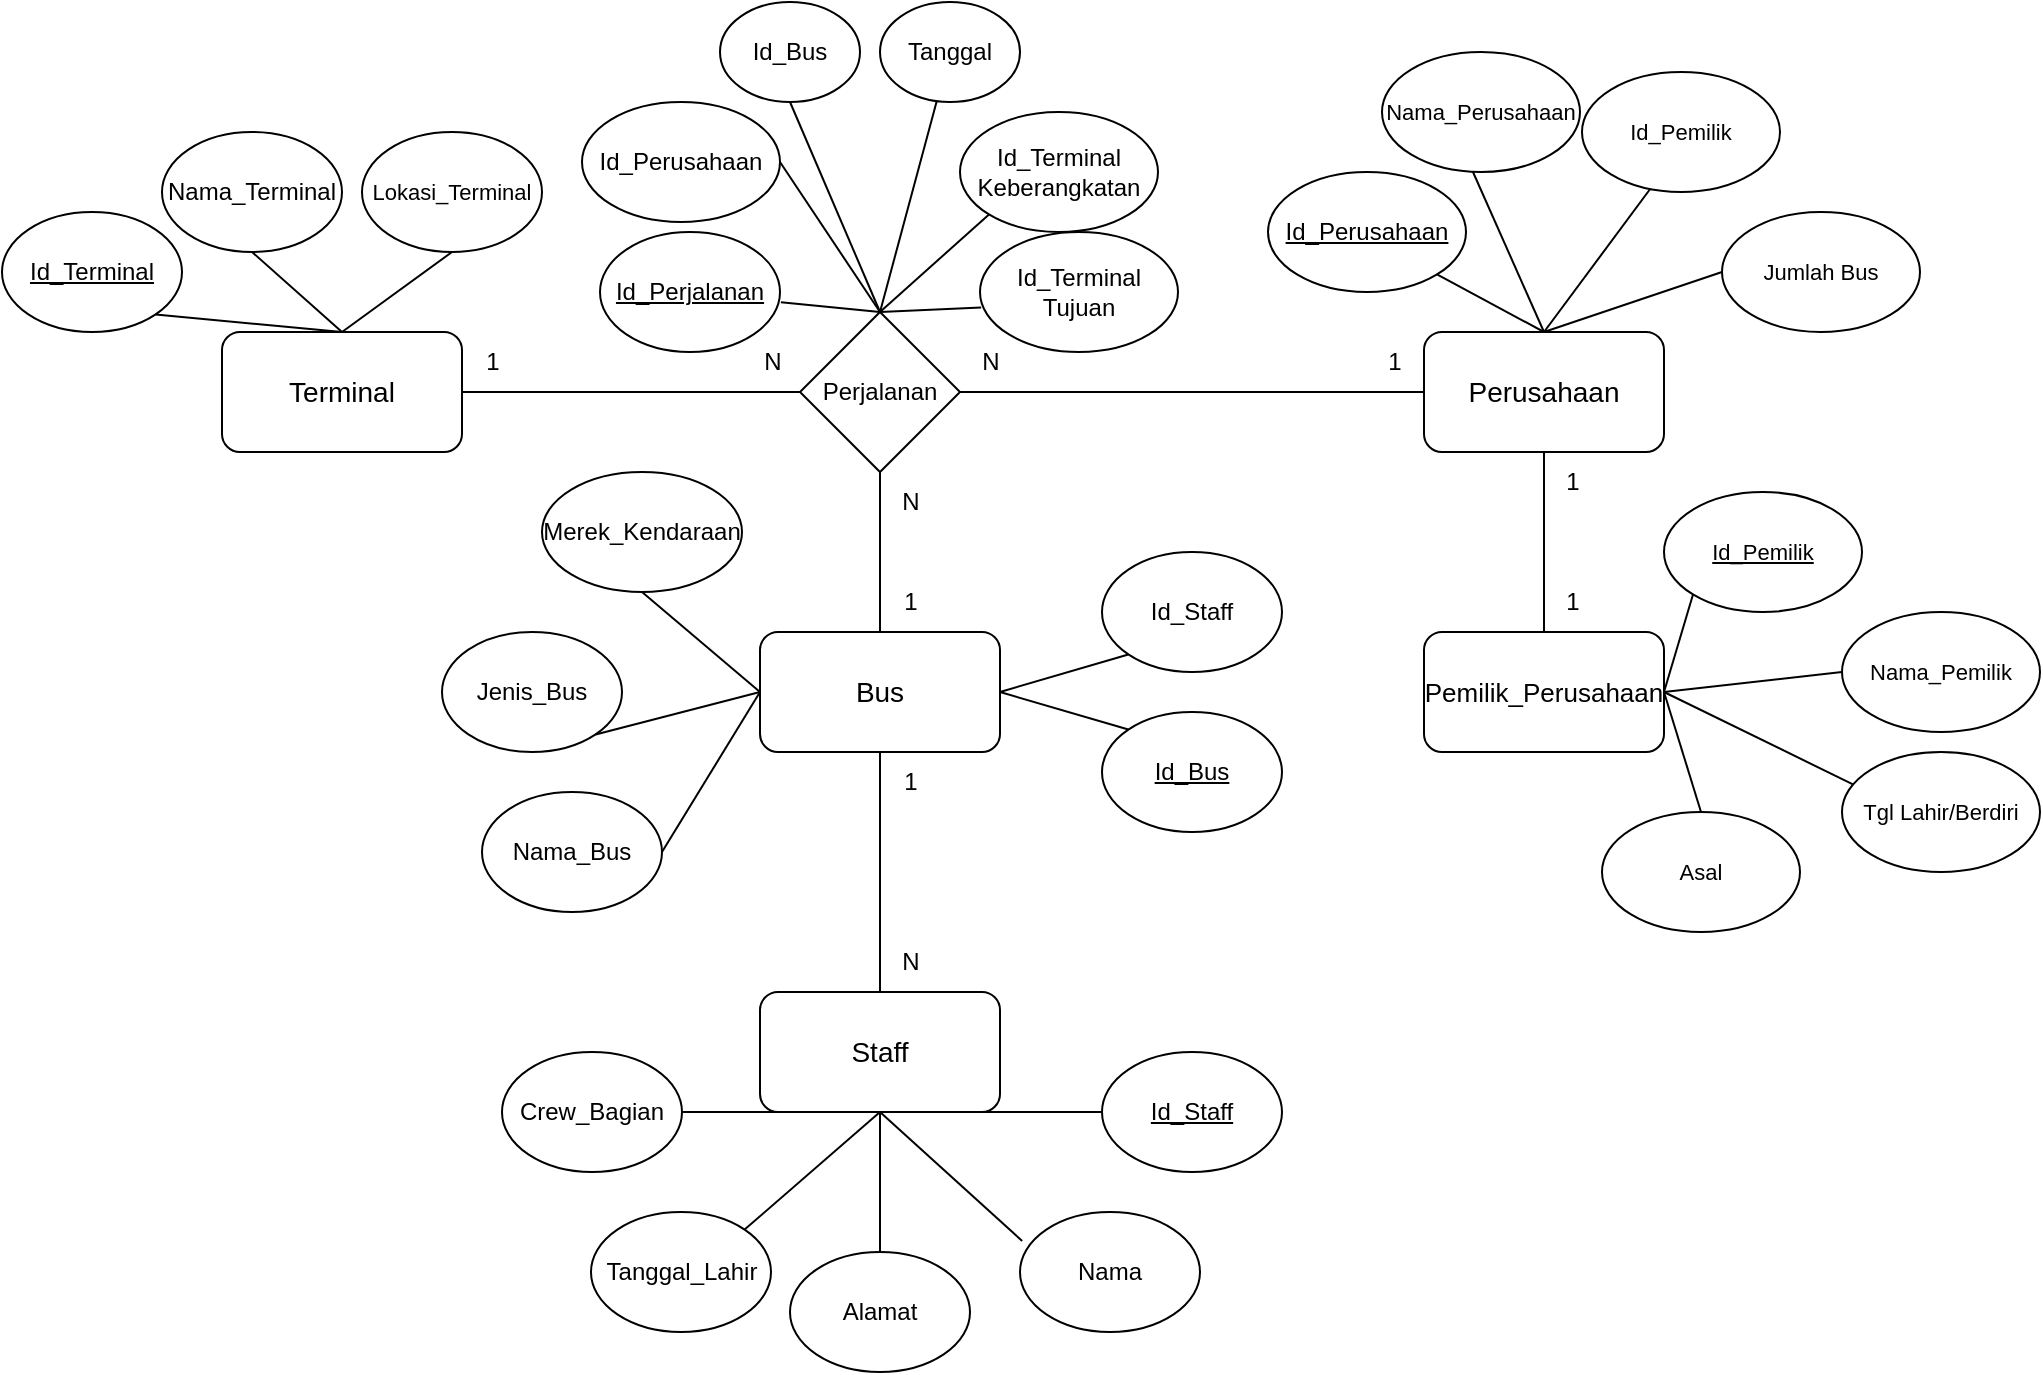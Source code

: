 <mxfile version="24.2.5" type="device">
  <diagram name="Page-1" id="5sKzT_0DQNSyHnKZz3Gd">
    <mxGraphModel dx="2625" dy="1393" grid="1" gridSize="10" guides="1" tooltips="1" connect="1" arrows="1" fold="1" page="1" pageScale="1" pageWidth="850" pageHeight="1100" math="0" shadow="0">
      <root>
        <mxCell id="0" />
        <mxCell id="1" parent="0" />
        <mxCell id="CA8oVotRneskB4zE-EfX-1" value="&lt;font style=&quot;font-size: 14px;&quot;&gt;Terminal&lt;/font&gt;" style="rounded=1;whiteSpace=wrap;html=1;" parent="1" vertex="1">
          <mxGeometry x="120" y="200" width="120" height="60" as="geometry" />
        </mxCell>
        <mxCell id="CA8oVotRneskB4zE-EfX-2" value="&lt;u&gt;Id_Terminal&lt;/u&gt;" style="ellipse;whiteSpace=wrap;html=1;" parent="1" vertex="1">
          <mxGeometry x="10" y="140" width="90" height="60" as="geometry" />
        </mxCell>
        <mxCell id="CA8oVotRneskB4zE-EfX-3" value="Nama_Terminal" style="ellipse;whiteSpace=wrap;html=1;" parent="1" vertex="1">
          <mxGeometry x="90" y="100" width="90" height="60" as="geometry" />
        </mxCell>
        <mxCell id="CA8oVotRneskB4zE-EfX-4" value="&lt;font style=&quot;font-size: 11px;&quot;&gt;Lokasi_Terminal&lt;/font&gt;" style="ellipse;whiteSpace=wrap;html=1;" parent="1" vertex="1">
          <mxGeometry x="190" y="100" width="90" height="60" as="geometry" />
        </mxCell>
        <mxCell id="CA8oVotRneskB4zE-EfX-5" value="" style="endArrow=none;html=1;rounded=0;exitX=1;exitY=1;exitDx=0;exitDy=0;entryX=0.5;entryY=0;entryDx=0;entryDy=0;" parent="1" source="CA8oVotRneskB4zE-EfX-2" target="CA8oVotRneskB4zE-EfX-1" edge="1">
          <mxGeometry width="50" height="50" relative="1" as="geometry">
            <mxPoint x="340" y="230" as="sourcePoint" />
            <mxPoint x="390" y="180" as="targetPoint" />
          </mxGeometry>
        </mxCell>
        <mxCell id="CA8oVotRneskB4zE-EfX-7" value="" style="endArrow=none;html=1;rounded=0;exitX=0.5;exitY=1;exitDx=0;exitDy=0;entryX=0.5;entryY=0;entryDx=0;entryDy=0;" parent="1" source="CA8oVotRneskB4zE-EfX-3" target="CA8oVotRneskB4zE-EfX-1" edge="1">
          <mxGeometry width="50" height="50" relative="1" as="geometry">
            <mxPoint x="340" y="230" as="sourcePoint" />
            <mxPoint x="390" y="180" as="targetPoint" />
          </mxGeometry>
        </mxCell>
        <mxCell id="CA8oVotRneskB4zE-EfX-8" value="" style="endArrow=none;html=1;rounded=0;exitX=0.5;exitY=1;exitDx=0;exitDy=0;entryX=0.5;entryY=0;entryDx=0;entryDy=0;" parent="1" source="CA8oVotRneskB4zE-EfX-4" target="CA8oVotRneskB4zE-EfX-1" edge="1">
          <mxGeometry width="50" height="50" relative="1" as="geometry">
            <mxPoint x="190" y="160" as="sourcePoint" />
            <mxPoint x="190" y="210" as="targetPoint" />
          </mxGeometry>
        </mxCell>
        <mxCell id="CA8oVotRneskB4zE-EfX-9" value="Perjalanan" style="rhombus;whiteSpace=wrap;html=1;" parent="1" vertex="1">
          <mxGeometry x="409" y="190" width="80" height="80" as="geometry" />
        </mxCell>
        <mxCell id="CA8oVotRneskB4zE-EfX-10" value="" style="endArrow=none;html=1;rounded=0;exitX=1;exitY=0.5;exitDx=0;exitDy=0;entryX=0;entryY=0.5;entryDx=0;entryDy=0;" parent="1" source="CA8oVotRneskB4zE-EfX-1" target="CA8oVotRneskB4zE-EfX-9" edge="1">
          <mxGeometry width="50" height="50" relative="1" as="geometry">
            <mxPoint x="400" y="220" as="sourcePoint" />
            <mxPoint x="450" y="170" as="targetPoint" />
          </mxGeometry>
        </mxCell>
        <mxCell id="CA8oVotRneskB4zE-EfX-11" value="&lt;u&gt;Id_Perjalanan&lt;/u&gt;" style="ellipse;whiteSpace=wrap;html=1;" parent="1" vertex="1">
          <mxGeometry x="309" y="150" width="90" height="60" as="geometry" />
        </mxCell>
        <mxCell id="CA8oVotRneskB4zE-EfX-12" value="Id_Bus" style="ellipse;whiteSpace=wrap;html=1;" parent="1" vertex="1">
          <mxGeometry x="369" y="35" width="70" height="50" as="geometry" />
        </mxCell>
        <mxCell id="CA8oVotRneskB4zE-EfX-13" value="Id_Perusahaan" style="ellipse;whiteSpace=wrap;html=1;" parent="1" vertex="1">
          <mxGeometry x="300" y="85" width="99" height="60" as="geometry" />
        </mxCell>
        <mxCell id="CA8oVotRneskB4zE-EfX-14" value="Id_Terminal Tujuan" style="ellipse;whiteSpace=wrap;html=1;" parent="1" vertex="1">
          <mxGeometry x="499" y="150" width="99" height="60" as="geometry" />
        </mxCell>
        <mxCell id="CA8oVotRneskB4zE-EfX-16" value="Id_Terminal Keberangkatan" style="ellipse;whiteSpace=wrap;html=1;" parent="1" vertex="1">
          <mxGeometry x="489" y="90" width="99" height="60" as="geometry" />
        </mxCell>
        <mxCell id="CA8oVotRneskB4zE-EfX-17" value="Tanggal" style="ellipse;whiteSpace=wrap;html=1;" parent="1" vertex="1">
          <mxGeometry x="449" y="35" width="70" height="50" as="geometry" />
        </mxCell>
        <mxCell id="CA8oVotRneskB4zE-EfX-18" value="" style="endArrow=none;html=1;rounded=0;exitX=1.005;exitY=0.585;exitDx=0;exitDy=0;exitPerimeter=0;entryX=0.5;entryY=0;entryDx=0;entryDy=0;" parent="1" source="CA8oVotRneskB4zE-EfX-11" target="CA8oVotRneskB4zE-EfX-9" edge="1">
          <mxGeometry width="50" height="50" relative="1" as="geometry">
            <mxPoint x="399" y="160" as="sourcePoint" />
            <mxPoint x="449" y="110" as="targetPoint" />
          </mxGeometry>
        </mxCell>
        <mxCell id="CA8oVotRneskB4zE-EfX-19" value="" style="endArrow=none;html=1;rounded=0;exitX=1;exitY=0.5;exitDx=0;exitDy=0;entryX=0.5;entryY=0;entryDx=0;entryDy=0;" parent="1" source="CA8oVotRneskB4zE-EfX-13" target="CA8oVotRneskB4zE-EfX-9" edge="1">
          <mxGeometry width="50" height="50" relative="1" as="geometry">
            <mxPoint x="409" y="195" as="sourcePoint" />
            <mxPoint x="459" y="200" as="targetPoint" />
          </mxGeometry>
        </mxCell>
        <mxCell id="CA8oVotRneskB4zE-EfX-20" value="" style="endArrow=none;html=1;rounded=0;exitX=0.5;exitY=1;exitDx=0;exitDy=0;entryX=0.5;entryY=0;entryDx=0;entryDy=0;" parent="1" source="CA8oVotRneskB4zE-EfX-12" target="CA8oVotRneskB4zE-EfX-9" edge="1">
          <mxGeometry width="50" height="50" relative="1" as="geometry">
            <mxPoint x="409" y="125" as="sourcePoint" />
            <mxPoint x="459" y="200" as="targetPoint" />
          </mxGeometry>
        </mxCell>
        <mxCell id="CA8oVotRneskB4zE-EfX-21" value="" style="endArrow=none;html=1;rounded=0;entryX=0.5;entryY=0;entryDx=0;entryDy=0;" parent="1" source="CA8oVotRneskB4zE-EfX-17" target="CA8oVotRneskB4zE-EfX-9" edge="1">
          <mxGeometry width="50" height="50" relative="1" as="geometry">
            <mxPoint x="414" y="95" as="sourcePoint" />
            <mxPoint x="459" y="200" as="targetPoint" />
          </mxGeometry>
        </mxCell>
        <mxCell id="CA8oVotRneskB4zE-EfX-22" value="" style="endArrow=none;html=1;rounded=0;entryX=0.5;entryY=0;entryDx=0;entryDy=0;exitX=0;exitY=1;exitDx=0;exitDy=0;" parent="1" source="CA8oVotRneskB4zE-EfX-16" target="CA8oVotRneskB4zE-EfX-9" edge="1">
          <mxGeometry width="50" height="50" relative="1" as="geometry">
            <mxPoint x="487" y="95" as="sourcePoint" />
            <mxPoint x="459" y="200" as="targetPoint" />
          </mxGeometry>
        </mxCell>
        <mxCell id="CA8oVotRneskB4zE-EfX-23" value="" style="endArrow=none;html=1;rounded=0;entryX=0.5;entryY=0;entryDx=0;entryDy=0;exitX=0.006;exitY=0.63;exitDx=0;exitDy=0;exitPerimeter=0;" parent="1" source="CA8oVotRneskB4zE-EfX-14" target="CA8oVotRneskB4zE-EfX-9" edge="1">
          <mxGeometry width="50" height="50" relative="1" as="geometry">
            <mxPoint x="513" y="151" as="sourcePoint" />
            <mxPoint x="459" y="200" as="targetPoint" />
          </mxGeometry>
        </mxCell>
        <mxCell id="CA8oVotRneskB4zE-EfX-24" value="&lt;font style=&quot;font-size: 14px;&quot;&gt;Perusahaan&lt;/font&gt;" style="rounded=1;whiteSpace=wrap;html=1;" parent="1" vertex="1">
          <mxGeometry x="721" y="200" width="120" height="60" as="geometry" />
        </mxCell>
        <mxCell id="CA8oVotRneskB4zE-EfX-25" value="&lt;u&gt;Id_Perusahaan&lt;/u&gt;" style="ellipse;whiteSpace=wrap;html=1;" parent="1" vertex="1">
          <mxGeometry x="643" y="120" width="99" height="60" as="geometry" />
        </mxCell>
        <mxCell id="CA8oVotRneskB4zE-EfX-26" value="&lt;font style=&quot;font-size: 11px;&quot;&gt;Nama_Perusahaan&lt;/font&gt;" style="ellipse;whiteSpace=wrap;html=1;" parent="1" vertex="1">
          <mxGeometry x="700" y="60" width="99" height="60" as="geometry" />
        </mxCell>
        <mxCell id="CA8oVotRneskB4zE-EfX-27" value="" style="endArrow=none;html=1;rounded=0;entryX=0.5;entryY=0;entryDx=0;entryDy=0;exitX=1;exitY=1;exitDx=0;exitDy=0;" parent="1" source="CA8oVotRneskB4zE-EfX-25" target="CA8oVotRneskB4zE-EfX-24" edge="1">
          <mxGeometry width="50" height="50" relative="1" as="geometry">
            <mxPoint x="585" y="151" as="sourcePoint" />
            <mxPoint x="530" y="200" as="targetPoint" />
          </mxGeometry>
        </mxCell>
        <mxCell id="CA8oVotRneskB4zE-EfX-28" value="" style="endArrow=none;html=1;rounded=0;entryX=0.459;entryY=0.998;entryDx=0;entryDy=0;exitX=0.5;exitY=0;exitDx=0;exitDy=0;entryPerimeter=0;" parent="1" source="CA8oVotRneskB4zE-EfX-24" target="CA8oVotRneskB4zE-EfX-26" edge="1">
          <mxGeometry width="50" height="50" relative="1" as="geometry">
            <mxPoint x="771" y="210" as="sourcePoint" />
            <mxPoint x="785" y="218" as="targetPoint" />
          </mxGeometry>
        </mxCell>
        <mxCell id="CA8oVotRneskB4zE-EfX-30" value="" style="endArrow=none;html=1;rounded=0;exitX=0;exitY=0.5;exitDx=0;exitDy=0;entryX=1;entryY=0.5;entryDx=0;entryDy=0;" parent="1" source="CA8oVotRneskB4zE-EfX-24" target="CA8oVotRneskB4zE-EfX-9" edge="1">
          <mxGeometry width="50" height="50" relative="1" as="geometry">
            <mxPoint x="250" y="240" as="sourcePoint" />
            <mxPoint x="419" y="240" as="targetPoint" />
          </mxGeometry>
        </mxCell>
        <mxCell id="CA8oVotRneskB4zE-EfX-31" value="&lt;font style=&quot;font-size: 14px;&quot;&gt;Bus&lt;/font&gt;" style="rounded=1;whiteSpace=wrap;html=1;" parent="1" vertex="1">
          <mxGeometry x="389" y="350" width="120" height="60" as="geometry" />
        </mxCell>
        <mxCell id="CA8oVotRneskB4zE-EfX-32" value="&lt;u&gt;Id_Bus&lt;/u&gt;" style="ellipse;whiteSpace=wrap;html=1;" parent="1" vertex="1">
          <mxGeometry x="560" y="390" width="90" height="60" as="geometry" />
        </mxCell>
        <mxCell id="CA8oVotRneskB4zE-EfX-33" value="Nama_Bus" style="ellipse;whiteSpace=wrap;html=1;" parent="1" vertex="1">
          <mxGeometry x="250" y="430" width="90" height="60" as="geometry" />
        </mxCell>
        <mxCell id="CA8oVotRneskB4zE-EfX-34" value="Id_Staff" style="ellipse;whiteSpace=wrap;html=1;" parent="1" vertex="1">
          <mxGeometry x="560" y="310" width="90" height="60" as="geometry" />
        </mxCell>
        <mxCell id="CA8oVotRneskB4zE-EfX-35" value="Jenis_Bus" style="ellipse;whiteSpace=wrap;html=1;" parent="1" vertex="1">
          <mxGeometry x="230" y="350" width="90" height="60" as="geometry" />
        </mxCell>
        <mxCell id="CA8oVotRneskB4zE-EfX-37" value="Merek_Kendaraan" style="ellipse;whiteSpace=wrap;html=1;" parent="1" vertex="1">
          <mxGeometry x="280" y="270" width="100" height="60" as="geometry" />
        </mxCell>
        <mxCell id="CA8oVotRneskB4zE-EfX-38" value="" style="endArrow=none;html=1;rounded=0;exitX=1;exitY=0.5;exitDx=0;exitDy=0;entryX=0;entryY=0.5;entryDx=0;entryDy=0;" parent="1" source="CA8oVotRneskB4zE-EfX-33" target="CA8oVotRneskB4zE-EfX-31" edge="1">
          <mxGeometry width="50" height="50" relative="1" as="geometry">
            <mxPoint x="580" y="340" as="sourcePoint" />
            <mxPoint x="630" y="290" as="targetPoint" />
          </mxGeometry>
        </mxCell>
        <mxCell id="CA8oVotRneskB4zE-EfX-39" value="" style="endArrow=none;html=1;rounded=0;exitX=1;exitY=1;exitDx=0;exitDy=0;entryX=0;entryY=0.5;entryDx=0;entryDy=0;" parent="1" source="CA8oVotRneskB4zE-EfX-35" target="CA8oVotRneskB4zE-EfX-31" edge="1">
          <mxGeometry width="50" height="50" relative="1" as="geometry">
            <mxPoint x="320" y="410" as="sourcePoint" />
            <mxPoint x="380" y="420" as="targetPoint" />
          </mxGeometry>
        </mxCell>
        <mxCell id="CA8oVotRneskB4zE-EfX-40" value="" style="endArrow=none;html=1;rounded=0;exitX=0.5;exitY=1;exitDx=0;exitDy=0;entryX=0;entryY=0.5;entryDx=0;entryDy=0;" parent="1" source="CA8oVotRneskB4zE-EfX-37" target="CA8oVotRneskB4zE-EfX-31" edge="1">
          <mxGeometry width="50" height="50" relative="1" as="geometry">
            <mxPoint x="327" y="351" as="sourcePoint" />
            <mxPoint x="385" y="420" as="targetPoint" />
          </mxGeometry>
        </mxCell>
        <mxCell id="CA8oVotRneskB4zE-EfX-41" value="" style="endArrow=none;html=1;rounded=0;exitX=0;exitY=1;exitDx=0;exitDy=0;entryX=1;entryY=0.5;entryDx=0;entryDy=0;" parent="1" source="CA8oVotRneskB4zE-EfX-34" target="CA8oVotRneskB4zE-EfX-31" edge="1">
          <mxGeometry width="50" height="50" relative="1" as="geometry">
            <mxPoint x="320" y="410" as="sourcePoint" />
            <mxPoint x="410" y="410" as="targetPoint" />
          </mxGeometry>
        </mxCell>
        <mxCell id="CA8oVotRneskB4zE-EfX-42" value="" style="endArrow=none;html=1;rounded=0;exitX=0;exitY=0;exitDx=0;exitDy=0;entryX=1;entryY=0.5;entryDx=0;entryDy=0;" parent="1" source="CA8oVotRneskB4zE-EfX-32" target="CA8oVotRneskB4zE-EfX-31" edge="1">
          <mxGeometry width="50" height="50" relative="1" as="geometry">
            <mxPoint x="347" y="469" as="sourcePoint" />
            <mxPoint x="520" y="400" as="targetPoint" />
          </mxGeometry>
        </mxCell>
        <mxCell id="CA8oVotRneskB4zE-EfX-43" value="" style="endArrow=none;html=1;rounded=0;entryX=0.5;entryY=1;entryDx=0;entryDy=0;exitX=0.5;exitY=0;exitDx=0;exitDy=0;" parent="1" source="CA8oVotRneskB4zE-EfX-31" target="CA8oVotRneskB4zE-EfX-9" edge="1">
          <mxGeometry width="50" height="50" relative="1" as="geometry">
            <mxPoint x="490" y="370" as="sourcePoint" />
            <mxPoint x="609" y="280" as="targetPoint" />
          </mxGeometry>
        </mxCell>
        <mxCell id="CA8oVotRneskB4zE-EfX-44" value="&lt;font style=&quot;font-size: 14px;&quot;&gt;Staff&lt;/font&gt;" style="rounded=1;whiteSpace=wrap;html=1;" parent="1" vertex="1">
          <mxGeometry x="389" y="530" width="120" height="60" as="geometry" />
        </mxCell>
        <mxCell id="CA8oVotRneskB4zE-EfX-45" value="" style="endArrow=none;html=1;rounded=0;entryX=0.5;entryY=1;entryDx=0;entryDy=0;exitX=0.5;exitY=0;exitDx=0;exitDy=0;" parent="1" source="CA8oVotRneskB4zE-EfX-44" target="CA8oVotRneskB4zE-EfX-31" edge="1">
          <mxGeometry width="50" height="50" relative="1" as="geometry">
            <mxPoint x="459" y="360" as="sourcePoint" />
            <mxPoint x="459" y="280" as="targetPoint" />
          </mxGeometry>
        </mxCell>
        <mxCell id="CA8oVotRneskB4zE-EfX-46" value="&lt;u&gt;Id_Staff&lt;/u&gt;" style="ellipse;whiteSpace=wrap;html=1;" parent="1" vertex="1">
          <mxGeometry x="560" y="560" width="90" height="60" as="geometry" />
        </mxCell>
        <mxCell id="CA8oVotRneskB4zE-EfX-47" value="Nama" style="ellipse;whiteSpace=wrap;html=1;" parent="1" vertex="1">
          <mxGeometry x="519" y="640" width="90" height="60" as="geometry" />
        </mxCell>
        <mxCell id="CA8oVotRneskB4zE-EfX-48" value="Tanggal_Lahir" style="ellipse;whiteSpace=wrap;html=1;" parent="1" vertex="1">
          <mxGeometry x="304.5" y="640" width="90" height="60" as="geometry" />
        </mxCell>
        <mxCell id="CA8oVotRneskB4zE-EfX-49" value="Alamat" style="ellipse;whiteSpace=wrap;html=1;" parent="1" vertex="1">
          <mxGeometry x="404" y="660" width="90" height="60" as="geometry" />
        </mxCell>
        <mxCell id="CA8oVotRneskB4zE-EfX-50" value="Crew_Bagian" style="ellipse;whiteSpace=wrap;html=1;" parent="1" vertex="1">
          <mxGeometry x="260" y="560" width="90" height="60" as="geometry" />
        </mxCell>
        <mxCell id="CA8oVotRneskB4zE-EfX-52" value="" style="endArrow=none;html=1;rounded=0;entryX=0.5;entryY=1;entryDx=0;entryDy=0;exitX=0.5;exitY=0;exitDx=0;exitDy=0;" parent="1" source="CA8oVotRneskB4zE-EfX-49" target="CA8oVotRneskB4zE-EfX-44" edge="1">
          <mxGeometry width="50" height="50" relative="1" as="geometry">
            <mxPoint x="459" y="540" as="sourcePoint" />
            <mxPoint x="459" y="420" as="targetPoint" />
          </mxGeometry>
        </mxCell>
        <mxCell id="CA8oVotRneskB4zE-EfX-54" value="" style="endArrow=none;html=1;rounded=0;entryX=0.5;entryY=1;entryDx=0;entryDy=0;exitX=1;exitY=0;exitDx=0;exitDy=0;" parent="1" source="CA8oVotRneskB4zE-EfX-48" target="CA8oVotRneskB4zE-EfX-44" edge="1">
          <mxGeometry width="50" height="50" relative="1" as="geometry">
            <mxPoint x="459" y="670" as="sourcePoint" />
            <mxPoint x="459" y="600" as="targetPoint" />
          </mxGeometry>
        </mxCell>
        <mxCell id="CA8oVotRneskB4zE-EfX-55" value="" style="endArrow=none;html=1;rounded=0;entryX=0.5;entryY=1;entryDx=0;entryDy=0;exitX=0.012;exitY=0.241;exitDx=0;exitDy=0;exitPerimeter=0;" parent="1" source="CA8oVotRneskB4zE-EfX-47" target="CA8oVotRneskB4zE-EfX-44" edge="1">
          <mxGeometry width="50" height="50" relative="1" as="geometry">
            <mxPoint x="391" y="659" as="sourcePoint" />
            <mxPoint x="459" y="600" as="targetPoint" />
          </mxGeometry>
        </mxCell>
        <mxCell id="CA8oVotRneskB4zE-EfX-56" value="" style="endArrow=none;html=1;rounded=0;entryX=0.5;entryY=1;entryDx=0;entryDy=0;exitX=0;exitY=0.5;exitDx=0;exitDy=0;" parent="1" source="CA8oVotRneskB4zE-EfX-46" target="CA8oVotRneskB4zE-EfX-44" edge="1">
          <mxGeometry width="50" height="50" relative="1" as="geometry">
            <mxPoint x="530" y="664" as="sourcePoint" />
            <mxPoint x="459" y="600" as="targetPoint" />
          </mxGeometry>
        </mxCell>
        <mxCell id="CA8oVotRneskB4zE-EfX-57" value="" style="endArrow=none;html=1;rounded=0;entryX=1;entryY=0.5;entryDx=0;entryDy=0;exitX=0.5;exitY=1;exitDx=0;exitDy=0;" parent="1" source="CA8oVotRneskB4zE-EfX-44" target="CA8oVotRneskB4zE-EfX-50" edge="1">
          <mxGeometry width="50" height="50" relative="1" as="geometry">
            <mxPoint x="570" y="600" as="sourcePoint" />
            <mxPoint x="459" y="600" as="targetPoint" />
          </mxGeometry>
        </mxCell>
        <mxCell id="WgFmfKrbXc6NQtSqG_zm-1" value="&lt;font style=&quot;font-size: 11px;&quot;&gt;Id_Pemilik&lt;/font&gt;" style="ellipse;whiteSpace=wrap;html=1;" vertex="1" parent="1">
          <mxGeometry x="800" y="70" width="99" height="60" as="geometry" />
        </mxCell>
        <mxCell id="WgFmfKrbXc6NQtSqG_zm-2" value="&lt;font style=&quot;font-size: 11px;&quot;&gt;Jumlah Bus&lt;/font&gt;" style="ellipse;whiteSpace=wrap;html=1;" vertex="1" parent="1">
          <mxGeometry x="870" y="140" width="99" height="60" as="geometry" />
        </mxCell>
        <mxCell id="WgFmfKrbXc6NQtSqG_zm-3" value="" style="endArrow=none;html=1;rounded=0;entryX=0.346;entryY=0.971;entryDx=0;entryDy=0;exitX=0.5;exitY=0;exitDx=0;exitDy=0;entryPerimeter=0;" edge="1" parent="1" source="CA8oVotRneskB4zE-EfX-24" target="WgFmfKrbXc6NQtSqG_zm-1">
          <mxGeometry width="50" height="50" relative="1" as="geometry">
            <mxPoint x="791" y="210" as="sourcePoint" />
            <mxPoint x="797" y="120" as="targetPoint" />
          </mxGeometry>
        </mxCell>
        <mxCell id="WgFmfKrbXc6NQtSqG_zm-4" value="" style="endArrow=none;html=1;rounded=0;entryX=0;entryY=0.5;entryDx=0;entryDy=0;" edge="1" parent="1" target="WgFmfKrbXc6NQtSqG_zm-2">
          <mxGeometry width="50" height="50" relative="1" as="geometry">
            <mxPoint x="781" y="200" as="sourcePoint" />
            <mxPoint x="861" y="190" as="targetPoint" />
          </mxGeometry>
        </mxCell>
        <mxCell id="WgFmfKrbXc6NQtSqG_zm-5" value="&lt;font style=&quot;font-size: 13px;&quot;&gt;Pemilik_Perusahaan&lt;/font&gt;" style="rounded=1;whiteSpace=wrap;html=1;" vertex="1" parent="1">
          <mxGeometry x="721" y="350" width="120" height="60" as="geometry" />
        </mxCell>
        <mxCell id="WgFmfKrbXc6NQtSqG_zm-6" value="" style="endArrow=none;html=1;rounded=0;entryX=0.5;entryY=1;entryDx=0;entryDy=0;exitX=0.5;exitY=0;exitDx=0;exitDy=0;" edge="1" parent="1" source="WgFmfKrbXc6NQtSqG_zm-5" target="CA8oVotRneskB4zE-EfX-24">
          <mxGeometry width="50" height="50" relative="1" as="geometry">
            <mxPoint x="459" y="360" as="sourcePoint" />
            <mxPoint x="459" y="280" as="targetPoint" />
          </mxGeometry>
        </mxCell>
        <mxCell id="WgFmfKrbXc6NQtSqG_zm-7" value="&lt;font style=&quot;font-size: 11px;&quot;&gt;&lt;u&gt;Id_Pemilik&lt;/u&gt;&lt;/font&gt;" style="ellipse;whiteSpace=wrap;html=1;" vertex="1" parent="1">
          <mxGeometry x="841" y="280" width="99" height="60" as="geometry" />
        </mxCell>
        <mxCell id="WgFmfKrbXc6NQtSqG_zm-8" value="" style="endArrow=none;html=1;rounded=0;entryX=0;entryY=1;entryDx=0;entryDy=0;exitX=1;exitY=0.5;exitDx=0;exitDy=0;" edge="1" target="WgFmfKrbXc6NQtSqG_zm-7" parent="1" source="WgFmfKrbXc6NQtSqG_zm-5">
          <mxGeometry width="50" height="50" relative="1" as="geometry">
            <mxPoint x="860.5" y="420" as="sourcePoint" />
            <mxPoint x="876.5" y="340" as="targetPoint" />
          </mxGeometry>
        </mxCell>
        <mxCell id="WgFmfKrbXc6NQtSqG_zm-9" value="&lt;font style=&quot;font-size: 11px;&quot;&gt;Nama_Pemilik&lt;/font&gt;" style="ellipse;whiteSpace=wrap;html=1;" vertex="1" parent="1">
          <mxGeometry x="930" y="340" width="99" height="60" as="geometry" />
        </mxCell>
        <mxCell id="WgFmfKrbXc6NQtSqG_zm-10" value="" style="endArrow=none;html=1;rounded=0;entryX=0;entryY=0.5;entryDx=0;entryDy=0;exitX=1;exitY=0.5;exitDx=0;exitDy=0;" edge="1" parent="1" source="WgFmfKrbXc6NQtSqG_zm-5" target="WgFmfKrbXc6NQtSqG_zm-9">
          <mxGeometry width="50" height="50" relative="1" as="geometry">
            <mxPoint x="851" y="390" as="sourcePoint" />
            <mxPoint x="924" y="358" as="targetPoint" />
          </mxGeometry>
        </mxCell>
        <mxCell id="WgFmfKrbXc6NQtSqG_zm-12" value="&lt;font style=&quot;font-size: 11px;&quot;&gt;Tgl Lahir/Berdiri&lt;/font&gt;" style="ellipse;whiteSpace=wrap;html=1;" vertex="1" parent="1">
          <mxGeometry x="930" y="410" width="99" height="60" as="geometry" />
        </mxCell>
        <mxCell id="WgFmfKrbXc6NQtSqG_zm-13" value="&lt;font style=&quot;font-size: 11px;&quot;&gt;Asal&lt;/font&gt;" style="ellipse;whiteSpace=wrap;html=1;" vertex="1" parent="1">
          <mxGeometry x="810" y="440" width="99" height="60" as="geometry" />
        </mxCell>
        <mxCell id="WgFmfKrbXc6NQtSqG_zm-14" value="" style="endArrow=none;html=1;rounded=0;entryX=0.058;entryY=0.272;entryDx=0;entryDy=0;exitX=1;exitY=0.5;exitDx=0;exitDy=0;entryPerimeter=0;" edge="1" parent="1" source="WgFmfKrbXc6NQtSqG_zm-5" target="WgFmfKrbXc6NQtSqG_zm-12">
          <mxGeometry width="50" height="50" relative="1" as="geometry">
            <mxPoint x="851" y="390" as="sourcePoint" />
            <mxPoint x="940" y="380" as="targetPoint" />
          </mxGeometry>
        </mxCell>
        <mxCell id="WgFmfKrbXc6NQtSqG_zm-15" value="" style="endArrow=none;html=1;rounded=0;entryX=0.5;entryY=0;entryDx=0;entryDy=0;exitX=1;exitY=0.5;exitDx=0;exitDy=0;" edge="1" parent="1" source="WgFmfKrbXc6NQtSqG_zm-5" target="WgFmfKrbXc6NQtSqG_zm-13">
          <mxGeometry width="50" height="50" relative="1" as="geometry">
            <mxPoint x="851" y="390" as="sourcePoint" />
            <mxPoint x="946" y="436" as="targetPoint" />
          </mxGeometry>
        </mxCell>
        <mxCell id="WgFmfKrbXc6NQtSqG_zm-16" value="1" style="text;html=1;align=center;verticalAlign=middle;resizable=0;points=[];autosize=1;strokeColor=none;fillColor=none;" vertex="1" parent="1">
          <mxGeometry x="240" y="200" width="30" height="30" as="geometry" />
        </mxCell>
        <mxCell id="WgFmfKrbXc6NQtSqG_zm-17" value="N" style="text;html=1;align=center;verticalAlign=middle;resizable=0;points=[];autosize=1;strokeColor=none;fillColor=none;" vertex="1" parent="1">
          <mxGeometry x="380" y="200" width="30" height="30" as="geometry" />
        </mxCell>
        <mxCell id="WgFmfKrbXc6NQtSqG_zm-18" value="N" style="text;html=1;align=center;verticalAlign=middle;resizable=0;points=[];autosize=1;strokeColor=none;fillColor=none;" vertex="1" parent="1">
          <mxGeometry x="489" y="200" width="30" height="30" as="geometry" />
        </mxCell>
        <mxCell id="WgFmfKrbXc6NQtSqG_zm-19" value="N" style="text;html=1;align=center;verticalAlign=middle;resizable=0;points=[];autosize=1;strokeColor=none;fillColor=none;" vertex="1" parent="1">
          <mxGeometry x="449" y="270" width="30" height="30" as="geometry" />
        </mxCell>
        <mxCell id="WgFmfKrbXc6NQtSqG_zm-20" value="1" style="text;html=1;align=center;verticalAlign=middle;resizable=0;points=[];autosize=1;strokeColor=none;fillColor=none;" vertex="1" parent="1">
          <mxGeometry x="691" y="200" width="30" height="30" as="geometry" />
        </mxCell>
        <mxCell id="WgFmfKrbXc6NQtSqG_zm-21" value="1" style="text;html=1;align=center;verticalAlign=middle;resizable=0;points=[];autosize=1;strokeColor=none;fillColor=none;" vertex="1" parent="1">
          <mxGeometry x="780" y="260" width="30" height="30" as="geometry" />
        </mxCell>
        <mxCell id="WgFmfKrbXc6NQtSqG_zm-22" value="1" style="text;html=1;align=center;verticalAlign=middle;resizable=0;points=[];autosize=1;strokeColor=none;fillColor=none;" vertex="1" parent="1">
          <mxGeometry x="780" y="320" width="30" height="30" as="geometry" />
        </mxCell>
        <mxCell id="WgFmfKrbXc6NQtSqG_zm-23" value="1" style="text;html=1;align=center;verticalAlign=middle;resizable=0;points=[];autosize=1;strokeColor=none;fillColor=none;" vertex="1" parent="1">
          <mxGeometry x="449" y="320" width="30" height="30" as="geometry" />
        </mxCell>
        <mxCell id="WgFmfKrbXc6NQtSqG_zm-24" value="1" style="text;html=1;align=center;verticalAlign=middle;resizable=0;points=[];autosize=1;strokeColor=none;fillColor=none;" vertex="1" parent="1">
          <mxGeometry x="449" y="410" width="30" height="30" as="geometry" />
        </mxCell>
        <mxCell id="WgFmfKrbXc6NQtSqG_zm-25" value="N" style="text;html=1;align=center;verticalAlign=middle;resizable=0;points=[];autosize=1;strokeColor=none;fillColor=none;" vertex="1" parent="1">
          <mxGeometry x="449" y="500" width="30" height="30" as="geometry" />
        </mxCell>
      </root>
    </mxGraphModel>
  </diagram>
</mxfile>

